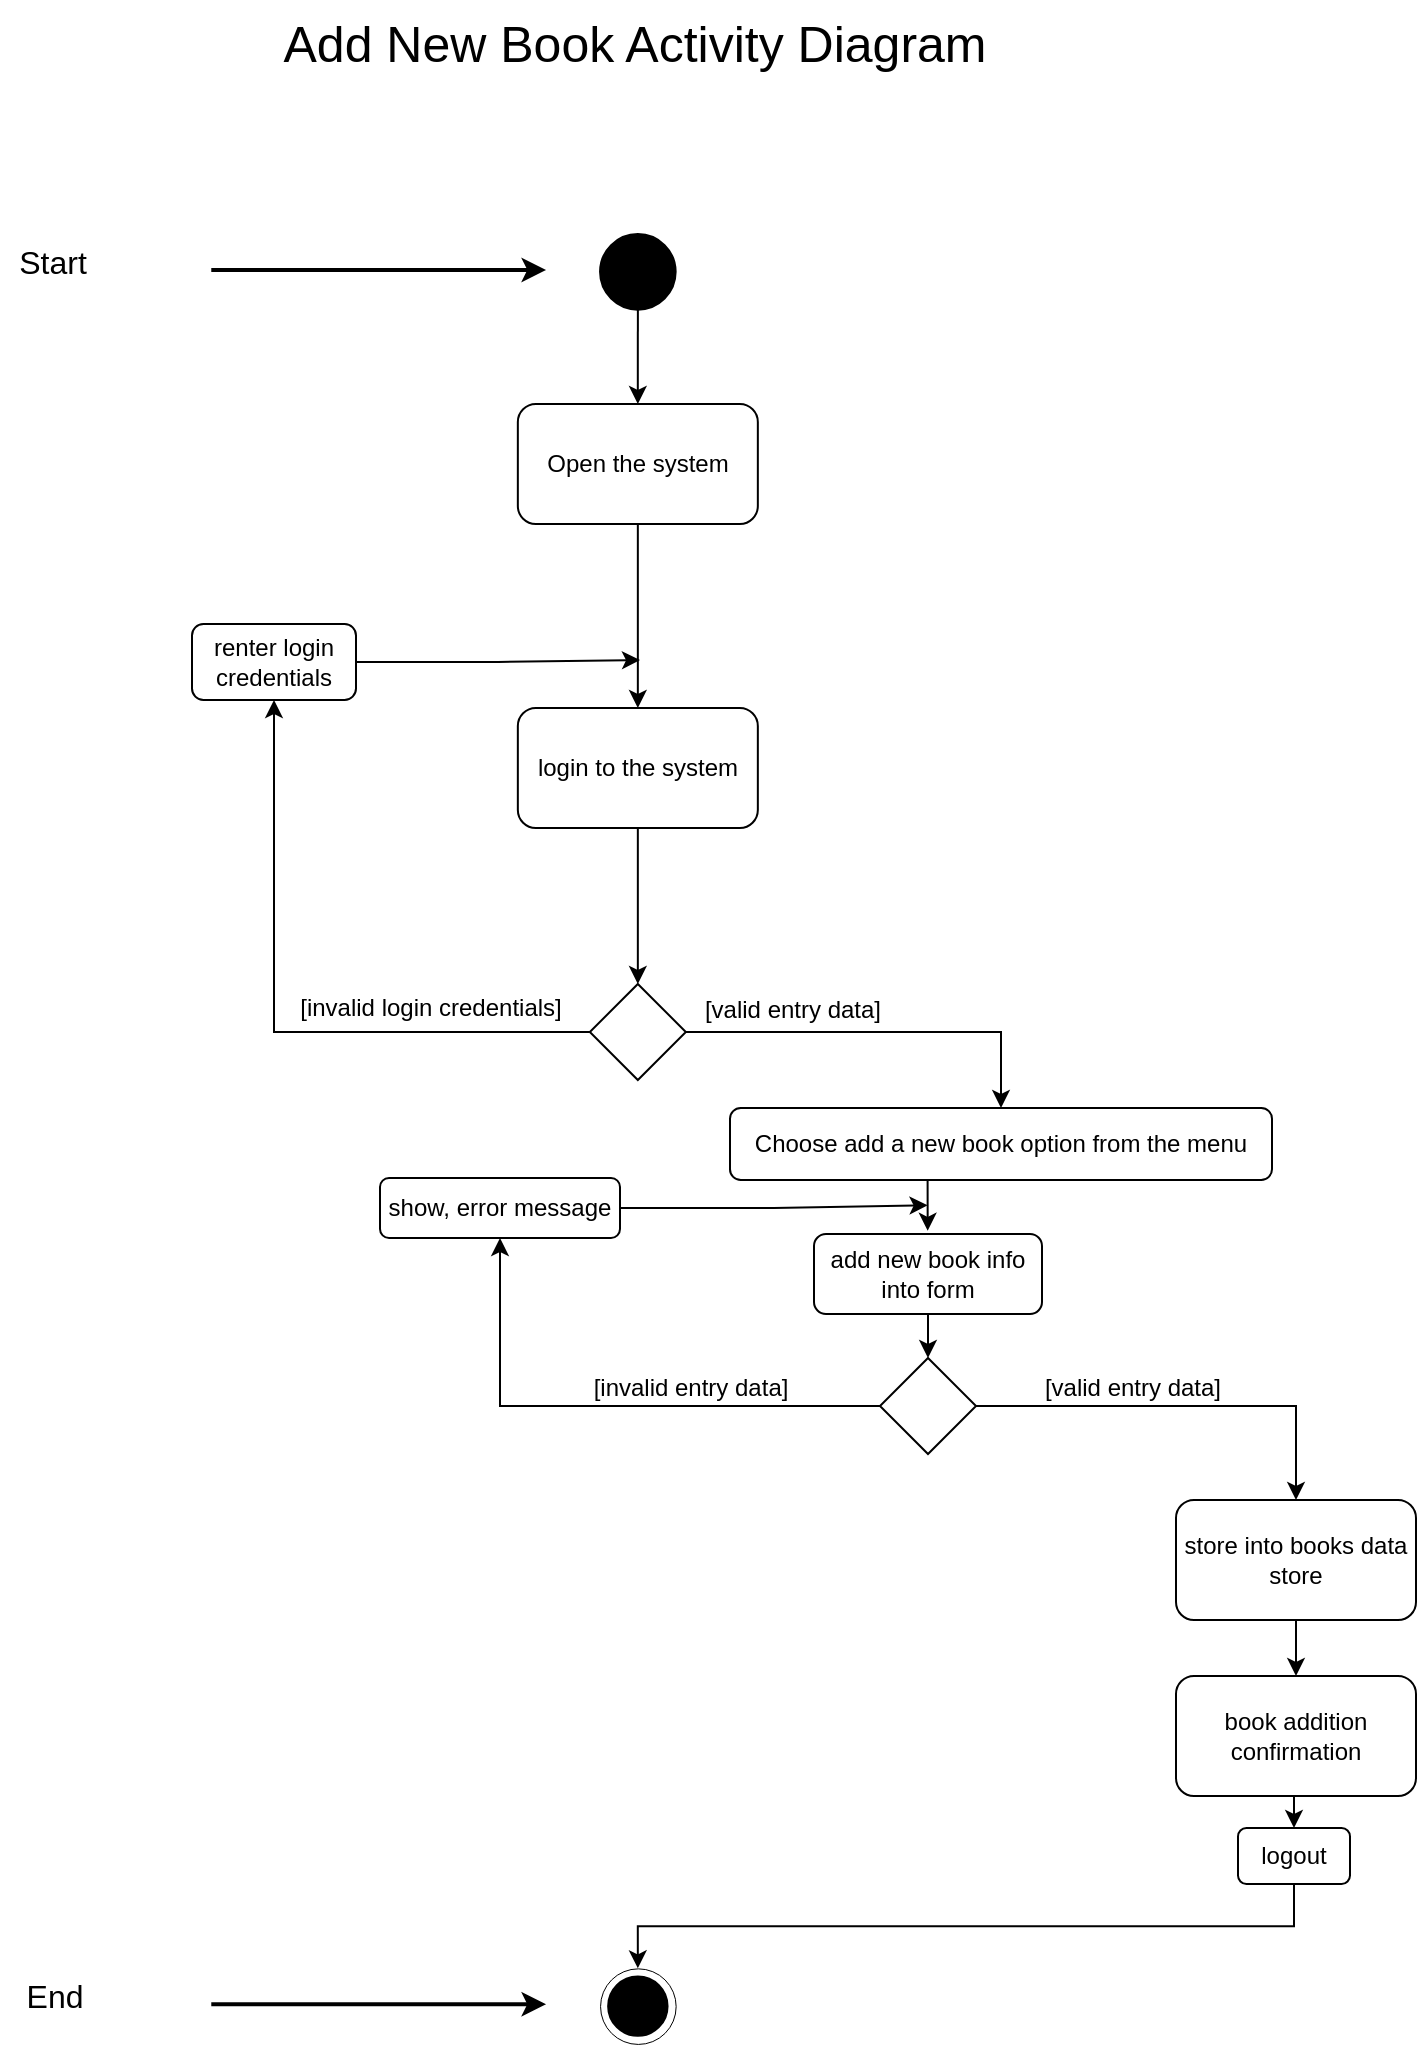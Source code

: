 <mxfile scale="1" border="0" version="24.4.0" type="device">
  <diagram name="Page-1" id="PlogBAuquy3NyxP3YzZk">
    <mxGraphModel dx="1036" dy="1783" grid="0" gridSize="10" guides="1" tooltips="1" connect="1" arrows="1" fold="1" page="1" pageScale="1" pageWidth="827" pageHeight="1169" math="0" shadow="0">
      <root>
        <mxCell id="0" />
        <mxCell id="1" parent="0" />
        <mxCell id="7Se4oC-TnPz3JseUxT82-1" value="&lt;span style=&quot;background-color: initial;&quot;&gt;Add New Book Activity Diagram&lt;/span&gt;" style="text;html=1;align=center;verticalAlign=middle;resizable=0;points=[];autosize=1;strokeColor=none;fillColor=none;fontSize=25;" parent="1" vertex="1">
          <mxGeometry x="229" y="-1071" width="370" height="42" as="geometry" />
        </mxCell>
        <mxCell id="RftX0TWpoXqCSszcgh1f-1" value="Open the system" style="rounded=1;whiteSpace=wrap;html=1;" parent="1" vertex="1">
          <mxGeometry x="355.92" y="-869" width="120" height="60" as="geometry" />
        </mxCell>
        <mxCell id="RftX0TWpoXqCSszcgh1f-24" value="" style="edgeStyle=orthogonalEdgeStyle;rounded=0;orthogonalLoop=1;jettySize=auto;html=1;exitX=0.5;exitY=1;exitDx=0;exitDy=0;" parent="1" source="RftX0TWpoXqCSszcgh1f-1" target="7Se4oC-TnPz3JseUxT82-38" edge="1">
          <mxGeometry relative="1" as="geometry">
            <mxPoint x="416" y="-770" as="sourcePoint" />
            <mxPoint x="415.63" y="-708" as="targetPoint" />
          </mxGeometry>
        </mxCell>
        <mxCell id="RftX0TWpoXqCSszcgh1f-25" style="edgeStyle=orthogonalEdgeStyle;rounded=0;orthogonalLoop=1;jettySize=auto;html=1;exitX=0.5;exitY=1;exitDx=0;exitDy=0;" parent="1" source="7Se4oC-TnPz3JseUxT82-38" target="RftX0TWpoXqCSszcgh1f-16" edge="1">
          <mxGeometry relative="1" as="geometry" />
        </mxCell>
        <mxCell id="7Se4oC-TnPz3JseUxT82-38" value="login to the system" style="rounded=1;whiteSpace=wrap;html=1;" parent="1" vertex="1">
          <mxGeometry x="355.92" y="-717" width="120" height="60" as="geometry" />
        </mxCell>
        <mxCell id="RftX0TWpoXqCSszcgh1f-15" style="edgeStyle=orthogonalEdgeStyle;rounded=0;orthogonalLoop=1;jettySize=auto;html=1;exitX=0;exitY=0.5;exitDx=0;exitDy=0;entryX=0.5;entryY=1;entryDx=0;entryDy=0;" parent="1" source="RftX0TWpoXqCSszcgh1f-16" target="RftX0TWpoXqCSszcgh1f-26" edge="1">
          <mxGeometry relative="1" as="geometry">
            <mxPoint x="213" y="-663" as="targetPoint" />
          </mxGeometry>
        </mxCell>
        <mxCell id="nITXd1-q1Jb1y9k9zw7F-2" style="edgeStyle=orthogonalEdgeStyle;rounded=0;orthogonalLoop=1;jettySize=auto;html=1;exitX=1;exitY=0.5;exitDx=0;exitDy=0;entryX=0.5;entryY=0;entryDx=0;entryDy=0;" edge="1" parent="1" source="RftX0TWpoXqCSszcgh1f-16" target="nITXd1-q1Jb1y9k9zw7F-1">
          <mxGeometry relative="1" as="geometry" />
        </mxCell>
        <mxCell id="RftX0TWpoXqCSszcgh1f-16" value="" style="rhombus;whiteSpace=wrap;html=1;" parent="1" vertex="1">
          <mxGeometry x="391.92" y="-579" width="48" height="48" as="geometry" />
        </mxCell>
        <mxCell id="RftX0TWpoXqCSszcgh1f-17" value="[valid entry data]" style="text;html=1;align=center;verticalAlign=middle;resizable=0;points=[];autosize=1;strokeColor=none;fillColor=none;" parent="1" vertex="1">
          <mxGeometry x="440" y="-579" width="106" height="26" as="geometry" />
        </mxCell>
        <mxCell id="RftX0TWpoXqCSszcgh1f-18" value="[invalid login credentials]" style="text;html=1;align=center;verticalAlign=middle;resizable=0;points=[];autosize=1;strokeColor=none;fillColor=none;" parent="1" vertex="1">
          <mxGeometry x="237.82" y="-580" width="149" height="26" as="geometry" />
        </mxCell>
        <mxCell id="RftX0TWpoXqCSszcgh1f-27" style="edgeStyle=orthogonalEdgeStyle;rounded=0;orthogonalLoop=1;jettySize=auto;html=1;exitX=1;exitY=0.5;exitDx=0;exitDy=0;" parent="1" source="RftX0TWpoXqCSszcgh1f-26" edge="1">
          <mxGeometry relative="1" as="geometry">
            <mxPoint x="417" y="-741" as="targetPoint" />
          </mxGeometry>
        </mxCell>
        <mxCell id="RftX0TWpoXqCSszcgh1f-26" value="renter login credentials" style="rounded=1;whiteSpace=wrap;html=1;" parent="1" vertex="1">
          <mxGeometry x="193" y="-759" width="82" height="38" as="geometry" />
        </mxCell>
        <mxCell id="RftX0TWpoXqCSszcgh1f-34" value="" style="group" parent="1" vertex="1" connectable="0">
          <mxGeometry x="101.398" y="-88.847" width="333.425" height="39.822" as="geometry" />
        </mxCell>
        <mxCell id="7Se4oC-TnPz3JseUxT82-12" value="" style="group" parent="RftX0TWpoXqCSszcgh1f-34" vertex="1" connectable="0">
          <mxGeometry x="295.628" y="2.025" width="37.797" height="37.797" as="geometry" />
        </mxCell>
        <mxCell id="7Se4oC-TnPz3JseUxT82-13" value="" style="ellipse;whiteSpace=wrap;html=1;aspect=fixed;fillColor=none;container=0;strokeWidth=0.5;" parent="7Se4oC-TnPz3JseUxT82-12" vertex="1">
          <mxGeometry width="37.797" height="37.797" as="geometry" />
        </mxCell>
        <mxCell id="7Se4oC-TnPz3JseUxT82-14" value="" style="ellipse;whiteSpace=wrap;html=1;aspect=fixed;fillColor=#000000;container=0;" parent="7Se4oC-TnPz3JseUxT82-12" vertex="1">
          <mxGeometry x="4.05" y="4.05" width="29.698" height="29.698" as="geometry" />
        </mxCell>
        <mxCell id="7Se4oC-TnPz3JseUxT82-25" value="" style="endArrow=classic;html=1;rounded=0;jumpSize=20;strokeWidth=2;" parent="RftX0TWpoXqCSszcgh1f-34" edge="1">
          <mxGeometry width="50" height="50" relative="1" as="geometry">
            <mxPoint x="101.243" y="19.965" as="sourcePoint" />
            <mxPoint x="268.63" y="19.965" as="targetPoint" />
          </mxGeometry>
        </mxCell>
        <mxCell id="7Se4oC-TnPz3JseUxT82-26" value="End" style="text;html=1;align=center;verticalAlign=middle;resizable=0;points=[];autosize=1;strokeColor=none;fillColor=none;container=0;fontSize=16;" parent="RftX0TWpoXqCSszcgh1f-34" vertex="1">
          <mxGeometry width="46" height="31" as="geometry" />
        </mxCell>
        <mxCell id="RftX0TWpoXqCSszcgh1f-35" value="" style="group" parent="1" vertex="1" connectable="0">
          <mxGeometry x="97.348" y="-956" width="337.475" height="41.847" as="geometry" />
        </mxCell>
        <mxCell id="7Se4oC-TnPz3JseUxT82-4" value="" style="ellipse;whiteSpace=wrap;html=1;aspect=fixed;fillColor=#000000;container=0;" parent="RftX0TWpoXqCSszcgh1f-35" vertex="1">
          <mxGeometry x="299.678" y="2.025" width="37.797" height="37.797" as="geometry" />
        </mxCell>
        <mxCell id="7Se4oC-TnPz3JseUxT82-21" value="" style="group" parent="RftX0TWpoXqCSszcgh1f-35" vertex="1" connectable="0">
          <mxGeometry width="272.68" height="41.847" as="geometry" />
        </mxCell>
        <mxCell id="7Se4oC-TnPz3JseUxT82-22" value="" style="endArrow=classic;html=1;rounded=0;jumpSize=20;strokeWidth=2;" parent="7Se4oC-TnPz3JseUxT82-21" edge="1">
          <mxGeometry width="50" height="50" relative="1" as="geometry">
            <mxPoint x="105.292" y="19.965" as="sourcePoint" />
            <mxPoint x="272.68" y="19.965" as="targetPoint" />
          </mxGeometry>
        </mxCell>
        <mxCell id="7Se4oC-TnPz3JseUxT82-23" value="Start" style="text;html=1;align=center;verticalAlign=middle;resizable=0;points=[];autosize=1;strokeColor=none;fillColor=none;container=0;fontSize=16;" parent="7Se4oC-TnPz3JseUxT82-21" vertex="1">
          <mxGeometry width="52" height="31" as="geometry" />
        </mxCell>
        <mxCell id="RftX0TWpoXqCSszcgh1f-36" style="edgeStyle=orthogonalEdgeStyle;rounded=0;orthogonalLoop=1;jettySize=auto;html=1;exitX=0.5;exitY=1;exitDx=0;exitDy=0;entryX=0.5;entryY=0;entryDx=0;entryDy=0;" parent="1" source="7Se4oC-TnPz3JseUxT82-4" target="RftX0TWpoXqCSszcgh1f-1" edge="1">
          <mxGeometry relative="1" as="geometry" />
        </mxCell>
        <mxCell id="RftX0TWpoXqCSszcgh1f-38" style="edgeStyle=orthogonalEdgeStyle;rounded=0;orthogonalLoop=1;jettySize=auto;html=1;exitX=0.5;exitY=1;exitDx=0;exitDy=0;entryX=0.5;entryY=0;entryDx=0;entryDy=0;" parent="1" source="RftX0TWpoXqCSszcgh1f-23" target="7Se4oC-TnPz3JseUxT82-13" edge="1">
          <mxGeometry relative="1" as="geometry" />
        </mxCell>
        <mxCell id="RftX0TWpoXqCSszcgh1f-39" value="" style="group" parent="1" vertex="1" connectable="0">
          <mxGeometry x="287" y="-498" width="518" height="369" as="geometry" />
        </mxCell>
        <mxCell id="RftX0TWpoXqCSszcgh1f-28" style="edgeStyle=orthogonalEdgeStyle;rounded=0;orthogonalLoop=1;jettySize=auto;html=1;exitX=0.5;exitY=1;exitDx=0;exitDy=0;entryX=0.5;entryY=0;entryDx=0;entryDy=0;" parent="RftX0TWpoXqCSszcgh1f-39" source="RftX0TWpoXqCSszcgh1f-5" target="RftX0TWpoXqCSszcgh1f-7" edge="1">
          <mxGeometry relative="1" as="geometry" />
        </mxCell>
        <mxCell id="RftX0TWpoXqCSszcgh1f-5" value="add new book info into form" style="rounded=1;whiteSpace=wrap;html=1;" parent="RftX0TWpoXqCSszcgh1f-39" vertex="1">
          <mxGeometry x="217" y="44" width="114" height="40" as="geometry" />
        </mxCell>
        <mxCell id="nITXd1-q1Jb1y9k9zw7F-7" style="edgeStyle=orthogonalEdgeStyle;rounded=0;orthogonalLoop=1;jettySize=auto;html=1;entryX=0.5;entryY=0;entryDx=0;entryDy=0;" edge="1" parent="RftX0TWpoXqCSszcgh1f-39" source="RftX0TWpoXqCSszcgh1f-20" target="nITXd1-q1Jb1y9k9zw7F-6">
          <mxGeometry relative="1" as="geometry" />
        </mxCell>
        <mxCell id="RftX0TWpoXqCSszcgh1f-20" value="store into books data store" style="rounded=1;whiteSpace=wrap;html=1;" parent="RftX0TWpoXqCSszcgh1f-39" vertex="1">
          <mxGeometry x="398" y="177" width="120" height="60" as="geometry" />
        </mxCell>
        <mxCell id="nITXd1-q1Jb1y9k9zw7F-5" style="edgeStyle=orthogonalEdgeStyle;rounded=0;orthogonalLoop=1;jettySize=auto;html=1;" edge="1" parent="RftX0TWpoXqCSszcgh1f-39" source="RftX0TWpoXqCSszcgh1f-21">
          <mxGeometry relative="1" as="geometry">
            <mxPoint x="273.8" y="29.6" as="targetPoint" />
          </mxGeometry>
        </mxCell>
        <mxCell id="RftX0TWpoXqCSszcgh1f-21" value="show, error message" style="rounded=1;whiteSpace=wrap;html=1;" parent="RftX0TWpoXqCSszcgh1f-39" vertex="1">
          <mxGeometry y="16" width="120" height="30" as="geometry" />
        </mxCell>
        <mxCell id="RftX0TWpoXqCSszcgh1f-23" value="logout" style="rounded=1;whiteSpace=wrap;html=1;" parent="RftX0TWpoXqCSszcgh1f-39" vertex="1">
          <mxGeometry x="429" y="341" width="56" height="28" as="geometry" />
        </mxCell>
        <mxCell id="RftX0TWpoXqCSszcgh1f-8" style="edgeStyle=orthogonalEdgeStyle;rounded=0;orthogonalLoop=1;jettySize=auto;html=1;exitX=1;exitY=0.5;exitDx=0;exitDy=0;entryX=0.5;entryY=0;entryDx=0;entryDy=0;" parent="RftX0TWpoXqCSszcgh1f-39" source="RftX0TWpoXqCSszcgh1f-7" target="RftX0TWpoXqCSszcgh1f-20" edge="1">
          <mxGeometry relative="1" as="geometry">
            <mxPoint x="458" y="163" as="targetPoint" />
          </mxGeometry>
        </mxCell>
        <mxCell id="RftX0TWpoXqCSszcgh1f-9" style="edgeStyle=orthogonalEdgeStyle;rounded=0;orthogonalLoop=1;jettySize=auto;html=1;exitX=0;exitY=0.5;exitDx=0;exitDy=0;entryX=0.5;entryY=1;entryDx=0;entryDy=0;" parent="RftX0TWpoXqCSszcgh1f-39" source="RftX0TWpoXqCSszcgh1f-7" target="RftX0TWpoXqCSszcgh1f-21" edge="1">
          <mxGeometry relative="1" as="geometry">
            <mxPoint x="66.0" y="239.273" as="targetPoint" />
          </mxGeometry>
        </mxCell>
        <mxCell id="RftX0TWpoXqCSszcgh1f-7" value="" style="rhombus;whiteSpace=wrap;html=1;" parent="RftX0TWpoXqCSszcgh1f-39" vertex="1">
          <mxGeometry x="250" y="106" width="48" height="48" as="geometry" />
        </mxCell>
        <mxCell id="RftX0TWpoXqCSszcgh1f-10" value="[valid entry data]" style="text;html=1;align=center;verticalAlign=middle;resizable=0;points=[];autosize=1;strokeColor=none;fillColor=none;" parent="RftX0TWpoXqCSszcgh1f-39" vertex="1">
          <mxGeometry x="323" y="108" width="106" height="26" as="geometry" />
        </mxCell>
        <mxCell id="RftX0TWpoXqCSszcgh1f-11" value="[invalid entry data]" style="text;html=1;align=center;verticalAlign=middle;resizable=0;points=[];autosize=1;strokeColor=none;fillColor=none;" parent="RftX0TWpoXqCSszcgh1f-39" vertex="1">
          <mxGeometry x="97" y="108" width="115" height="26" as="geometry" />
        </mxCell>
        <mxCell id="nITXd1-q1Jb1y9k9zw7F-8" style="edgeStyle=orthogonalEdgeStyle;rounded=0;orthogonalLoop=1;jettySize=auto;html=1;exitX=0.5;exitY=1;exitDx=0;exitDy=0;entryX=0.5;entryY=0;entryDx=0;entryDy=0;" edge="1" parent="RftX0TWpoXqCSszcgh1f-39" source="nITXd1-q1Jb1y9k9zw7F-6" target="RftX0TWpoXqCSszcgh1f-23">
          <mxGeometry relative="1" as="geometry" />
        </mxCell>
        <mxCell id="nITXd1-q1Jb1y9k9zw7F-6" value="book&amp;nbsp;addition confirmation" style="rounded=1;whiteSpace=wrap;html=1;" vertex="1" parent="RftX0TWpoXqCSszcgh1f-39">
          <mxGeometry x="398" y="265" width="120" height="60" as="geometry" />
        </mxCell>
        <mxCell id="nITXd1-q1Jb1y9k9zw7F-1" value="&lt;span style=&quot;text-wrap: nowrap;&quot;&gt;Choose add a new book&amp;nbsp;option from the menu&lt;/span&gt;" style="rounded=1;whiteSpace=wrap;html=1;" vertex="1" parent="1">
          <mxGeometry x="462" y="-517" width="271" height="36" as="geometry" />
        </mxCell>
        <mxCell id="nITXd1-q1Jb1y9k9zw7F-4" style="edgeStyle=orthogonalEdgeStyle;rounded=0;orthogonalLoop=1;jettySize=auto;html=1;exitX=0.5;exitY=1;exitDx=0;exitDy=0;entryX=0.639;entryY=-0.04;entryDx=0;entryDy=0;entryPerimeter=0;" edge="1" parent="1">
          <mxGeometry relative="1" as="geometry">
            <mxPoint x="581.5" y="-481" as="sourcePoint" />
            <mxPoint x="560.846" y="-455.6" as="targetPoint" />
          </mxGeometry>
        </mxCell>
      </root>
    </mxGraphModel>
  </diagram>
</mxfile>
